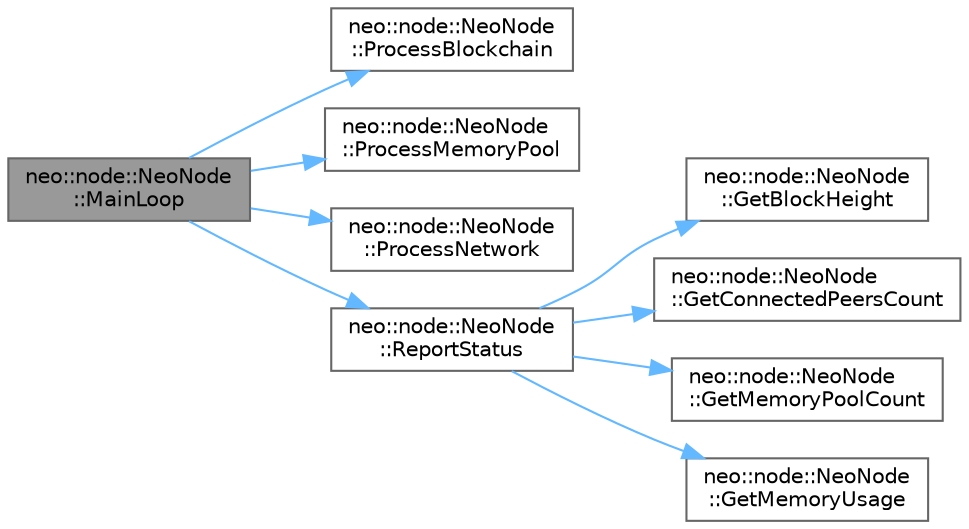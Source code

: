 digraph "neo::node::NeoNode::MainLoop"
{
 // LATEX_PDF_SIZE
  bgcolor="transparent";
  edge [fontname=Helvetica,fontsize=10,labelfontname=Helvetica,labelfontsize=10];
  node [fontname=Helvetica,fontsize=10,shape=box,height=0.2,width=0.4];
  rankdir="LR";
  Node1 [id="Node000001",label="neo::node::NeoNode\l::MainLoop",height=0.2,width=0.4,color="gray40", fillcolor="grey60", style="filled", fontcolor="black",tooltip=" "];
  Node1 -> Node2 [id="edge1_Node000001_Node000002",color="steelblue1",style="solid",tooltip=" "];
  Node2 [id="Node000002",label="neo::node::NeoNode\l::ProcessBlockchain",height=0.2,width=0.4,color="grey40", fillcolor="white", style="filled",URL="$classneo_1_1node_1_1_neo_node.html#a744c23be13a9a502d62200ef3d4cca54",tooltip=" "];
  Node1 -> Node3 [id="edge2_Node000001_Node000003",color="steelblue1",style="solid",tooltip=" "];
  Node3 [id="Node000003",label="neo::node::NeoNode\l::ProcessMemoryPool",height=0.2,width=0.4,color="grey40", fillcolor="white", style="filled",URL="$classneo_1_1node_1_1_neo_node.html#a35f4c823fb871738f9b156775e4f102f",tooltip=" "];
  Node1 -> Node4 [id="edge3_Node000001_Node000004",color="steelblue1",style="solid",tooltip=" "];
  Node4 [id="Node000004",label="neo::node::NeoNode\l::ProcessNetwork",height=0.2,width=0.4,color="grey40", fillcolor="white", style="filled",URL="$classneo_1_1node_1_1_neo_node.html#a412d4529d0f9abe5a058a35cc71154d0",tooltip=" "];
  Node1 -> Node5 [id="edge4_Node000001_Node000005",color="steelblue1",style="solid",tooltip=" "];
  Node5 [id="Node000005",label="neo::node::NeoNode\l::ReportStatus",height=0.2,width=0.4,color="grey40", fillcolor="white", style="filled",URL="$classneo_1_1node_1_1_neo_node.html#a29ff20be8d50492649e85502d8be6bef",tooltip=" "];
  Node5 -> Node6 [id="edge5_Node000005_Node000006",color="steelblue1",style="solid",tooltip=" "];
  Node6 [id="Node000006",label="neo::node::NeoNode\l::GetBlockHeight",height=0.2,width=0.4,color="grey40", fillcolor="white", style="filled",URL="$classneo_1_1node_1_1_neo_node.html#a29eafd45b6d0908a7449bd7f72d880b2",tooltip="Get the current blockchain height."];
  Node5 -> Node7 [id="edge6_Node000005_Node000007",color="steelblue1",style="solid",tooltip=" "];
  Node7 [id="Node000007",label="neo::node::NeoNode\l::GetConnectedPeersCount",height=0.2,width=0.4,color="grey40", fillcolor="white", style="filled",URL="$classneo_1_1node_1_1_neo_node.html#a934c761a0567eb097ef40f22e322f03e",tooltip="Get the number of connected peers."];
  Node5 -> Node8 [id="edge7_Node000005_Node000008",color="steelblue1",style="solid",tooltip=" "];
  Node8 [id="Node000008",label="neo::node::NeoNode\l::GetMemoryPoolCount",height=0.2,width=0.4,color="grey40", fillcolor="white", style="filled",URL="$classneo_1_1node_1_1_neo_node.html#a921dcff6357f4bfbb82023ef102c7d9e",tooltip="Get memory pool transaction count."];
  Node5 -> Node9 [id="edge8_Node000005_Node000009",color="steelblue1",style="solid",tooltip=" "];
  Node9 [id="Node000009",label="neo::node::NeoNode\l::GetMemoryUsage",height=0.2,width=0.4,color="grey40", fillcolor="white", style="filled",URL="$classneo_1_1node_1_1_neo_node.html#a39b0c343110897add1ca8b3a9f23fd97",tooltip=" "];
}
